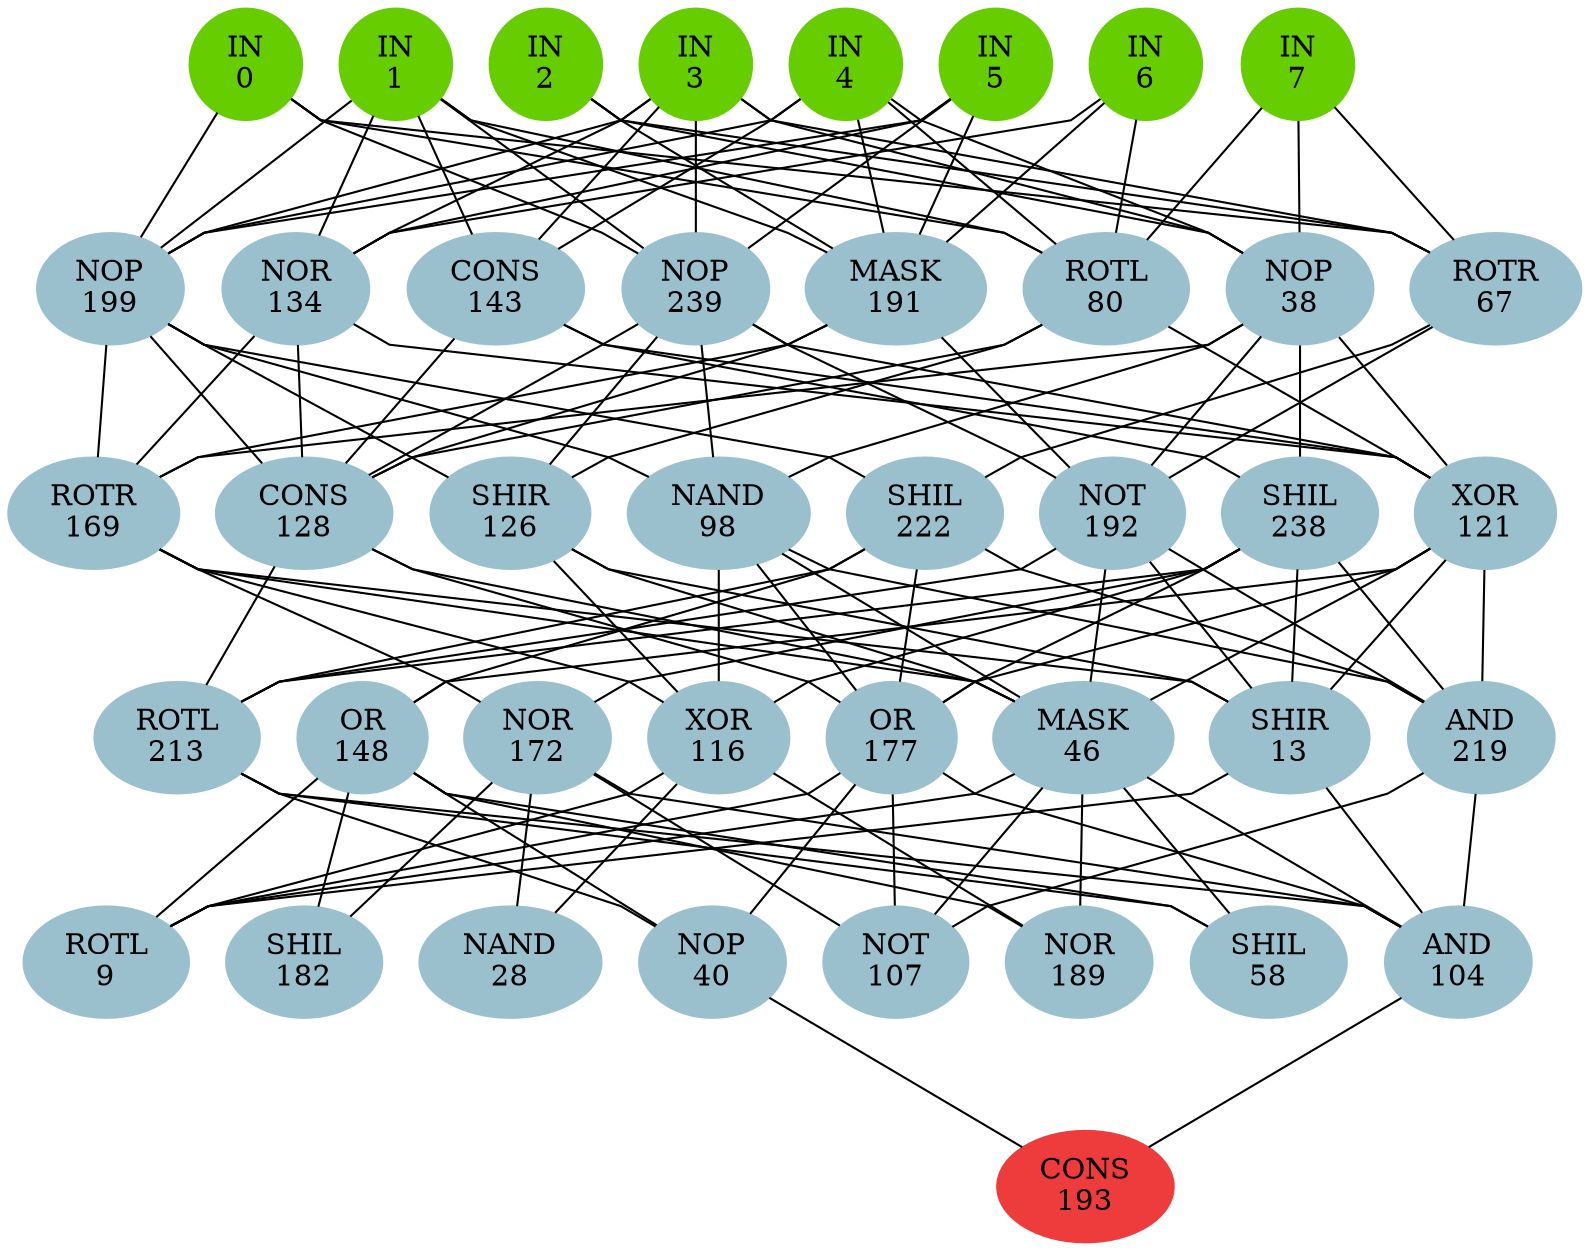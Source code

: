 graph EACircuit {
rankdir=BT;
ranksep=0.75;
ordering=out;
splines=polyline;
node [style=filled, color=lightblue2];

{ rank=same;
node [color=chartreuse3];
"-1_0"[label="IN\n0"];
node [color=chartreuse3];
"-1_1"[label="IN\n1"];
node [color=chartreuse3];
"-1_2"[label="IN\n2"];
node [color=chartreuse3];
"-1_3"[label="IN\n3"];
node [color=chartreuse3];
"-1_4"[label="IN\n4"];
node [color=chartreuse3];
"-1_5"[label="IN\n5"];
node [color=chartreuse3];
"-1_6"[label="IN\n6"];
node [color=chartreuse3];
"-1_7"[label="IN\n7"];
}
{ rank=same;
node [color=lightblue3];
"0_0"[label="NOP\n199"];
node [color=lightblue3];
"0_1"[label="NOR\n134"];
node [color=lightblue3];
"0_2"[label="CONS\n143"];
node [color=lightblue3];
"0_3"[label="NOP\n239"];
node [color=lightblue3];
"0_4"[label="MASK\n191"];
node [color=lightblue3];
"0_5"[label="ROTL\n80"];
node [color=lightblue3];
"0_6"[label="NOP\n38"];
node [color=lightblue3];
"0_7"[label="ROTR\n67"];
}
{ rank=same;
node [color=lightblue3];
"1_0"[label="ROTR\n169"];
node [color=lightblue3];
"1_1"[label="CONS\n128"];
node [color=lightblue3];
"1_2"[label="SHIR\n126"];
node [color=lightblue3];
"1_3"[label="NAND\n98"];
node [color=lightblue3];
"1_4"[label="SHIL\n222"];
node [color=lightblue3];
"1_5"[label="NOT\n192"];
node [color=lightblue3];
"1_6"[label="SHIL\n238"];
node [color=lightblue3];
"1_7"[label="XOR\n121"];
}
{ rank=same;
node [color=lightblue3];
"2_0"[label="ROTL\n213"];
node [color=lightblue3];
"2_1"[label="OR\n148"];
node [color=lightblue3];
"2_2"[label="NOR\n172"];
node [color=lightblue3];
"2_3"[label="XOR\n116"];
node [color=lightblue3];
"2_4"[label="OR\n177"];
node [color=lightblue3];
"2_5"[label="MASK\n46"];
node [color=lightblue3];
"2_6"[label="SHIR\n13"];
node [color=lightblue3];
"2_7"[label="AND\n219"];
}
{ rank=same;
node [color=lightblue3];
"3_0"[label="ROTL\n9"];
node [color=lightblue3];
"3_1"[label="SHIL\n182"];
node [color=lightblue3];
"3_2"[label="NAND\n28"];
node [color=lightblue3];
"3_3"[label="NOP\n40"];
node [color=lightblue3];
"3_4"[label="NOT\n107"];
node [color=lightblue3];
"3_5"[label="NOR\n189"];
node [color=lightblue3];
"3_6"[label="SHIL\n58"];
node [color=lightblue3];
"3_7"[label="AND\n104"];
}
{ rank=same;
node [color=brown2];
"4_0"[label="CONS\n193"];
}
edge[style=invis];
"-1_0" -- "-1_1" -- "-1_2" -- "-1_3" -- "-1_4" -- "-1_5" -- "-1_6" -- "-1_7";
"0_0" -- "0_1" -- "0_2" -- "0_3" -- "0_4" -- "0_5" -- "0_6" -- "0_7";
"1_0" -- "1_1" -- "1_2" -- "1_3" -- "1_4" -- "1_5" -- "1_6" -- "1_7";
"2_0" -- "2_1" -- "2_2" -- "2_3" -- "2_4" -- "2_5" -- "2_6" -- "2_7";
"3_0" -- "3_1" -- "3_2" -- "3_3" -- "3_4" -- "3_5" -- "3_6" -- "3_7";
"4_0" -- "4_0";
edge[style=solid];
"0_0" -- "-1_0";
"0_0" -- "-1_1";
"0_0" -- "-1_3";
"0_0" -- "-1_4";
"0_0" -- "-1_5";
"0_1" -- "-1_1";
"0_1" -- "-1_3";
"0_1" -- "-1_5";
"0_1" -- "-1_6";
"0_2" -- "-1_1";
"0_2" -- "-1_3";
"0_2" -- "-1_4";
"0_3" -- "-1_0";
"0_3" -- "-1_1";
"0_3" -- "-1_3";
"0_3" -- "-1_5";
"0_4" -- "-1_1";
"0_4" -- "-1_2";
"0_4" -- "-1_4";
"0_4" -- "-1_5";
"0_4" -- "-1_6";
"0_5" -- "-1_0";
"0_5" -- "-1_1";
"0_5" -- "-1_4";
"0_5" -- "-1_6";
"0_5" -- "-1_7";
"0_6" -- "-1_2";
"0_6" -- "-1_3";
"0_6" -- "-1_4";
"0_6" -- "-1_7";
"0_7" -- "-1_0";
"0_7" -- "-1_2";
"0_7" -- "-1_3";
"0_7" -- "-1_7";
"1_0" -- "0_0";
"1_0" -- "0_1";
"1_0" -- "0_4";
"1_0" -- "0_6";
"1_1" -- "0_0";
"1_1" -- "0_1";
"1_1" -- "0_2";
"1_1" -- "0_3";
"1_1" -- "0_4";
"1_1" -- "0_5";
"1_2" -- "0_0";
"1_2" -- "0_3";
"1_2" -- "0_5";
"1_3" -- "0_0";
"1_3" -- "0_3";
"1_3" -- "0_6";
"1_4" -- "0_0";
"1_4" -- "0_7";
"1_5" -- "0_3";
"1_5" -- "0_4";
"1_5" -- "0_6";
"1_5" -- "0_7";
"1_6" -- "0_2";
"1_6" -- "0_6";
"1_7" -- "0_1";
"1_7" -- "0_2";
"1_7" -- "0_3";
"1_7" -- "0_5";
"1_7" -- "0_6";
"2_0" -- "1_1";
"2_0" -- "1_4";
"2_0" -- "1_5";
"2_0" -- "1_6";
"2_1" -- "1_4";
"2_1" -- "1_7";
"2_2" -- "1_0";
"2_2" -- "1_6";
"2_3" -- "1_0";
"2_3" -- "1_2";
"2_3" -- "1_3";
"2_3" -- "1_6";
"2_4" -- "1_1";
"2_4" -- "1_3";
"2_4" -- "1_4";
"2_4" -- "1_6";
"2_4" -- "1_7";
"2_5" -- "1_0";
"2_5" -- "1_1";
"2_5" -- "1_2";
"2_5" -- "1_3";
"2_5" -- "1_5";
"2_5" -- "1_7";
"2_6" -- "1_0";
"2_6" -- "1_2";
"2_6" -- "1_5";
"2_6" -- "1_6";
"2_6" -- "1_7";
"2_7" -- "1_3";
"2_7" -- "1_4";
"2_7" -- "1_5";
"2_7" -- "1_6";
"2_7" -- "1_7";
"3_0" -- "2_1";
"3_0" -- "2_3";
"3_0" -- "2_4";
"3_0" -- "2_5";
"3_0" -- "2_6";
"3_1" -- "2_1";
"3_1" -- "2_2";
"3_2" -- "2_2";
"3_2" -- "2_3";
"3_3" -- "2_0";
"3_3" -- "2_1";
"3_3" -- "2_4";
"3_4" -- "2_2";
"3_4" -- "2_4";
"3_4" -- "2_5";
"3_4" -- "2_7";
"3_5" -- "2_1";
"3_5" -- "2_3";
"3_5" -- "2_5";
"3_6" -- "2_0";
"3_6" -- "2_1";
"3_6" -- "2_5";
"3_7" -- "2_0";
"3_7" -- "2_2";
"3_7" -- "2_4";
"3_7" -- "2_5";
"3_7" -- "2_6";
"3_7" -- "2_7";
"4_0" -- "3_3";
"4_0" -- "3_7";
}
